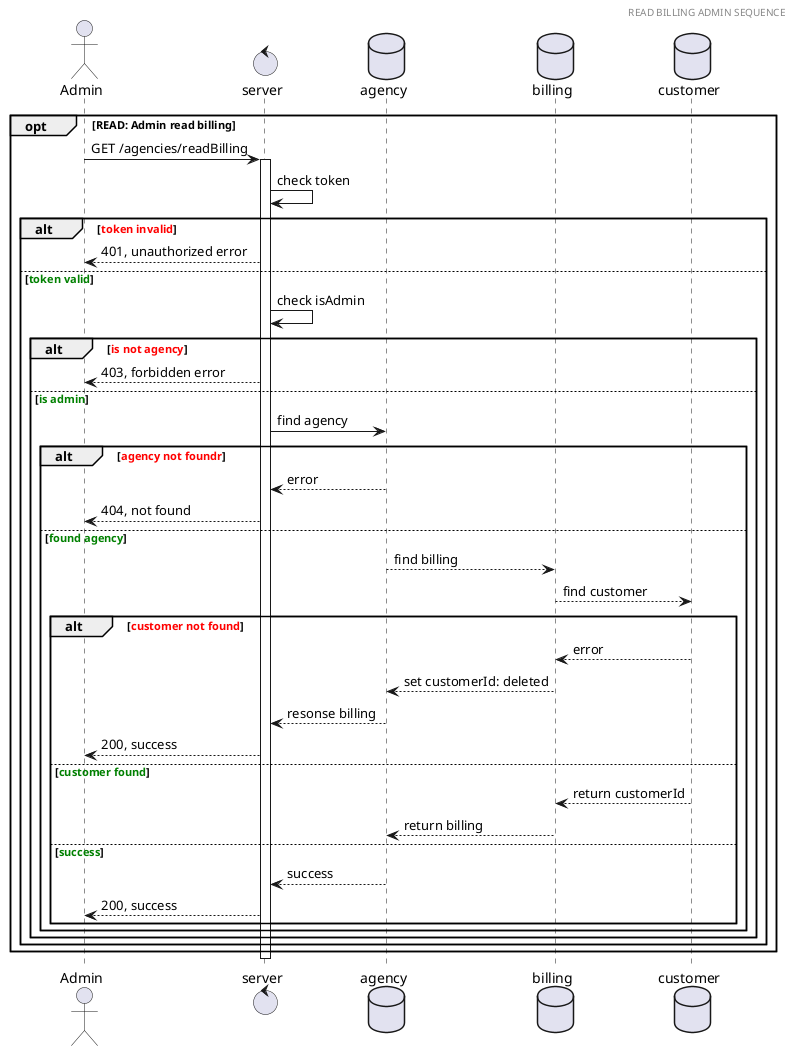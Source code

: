 @startuml read billing admin sequence

header READ BILLING ADMIN SEQUENCE
actor Admin 
control server
database agency
database billing
database customer

opt READ: Admin read billing
  Admin -> server: GET /agencies/readBilling
  activate server
  server -> server: check token
  alt <font color=red>token invalid</font>
    server --> Admin: 401, unauthorized error
  else <font color=green>token valid</font>
    server -> server: check isAdmin
    alt <font color=red>is not agency</font>
      server --> Admin: 403, forbidden error
    else <font color=green>is admin</font>
      server -> agency: find agency
      alt <font color=red>agency not foundr</font>
        agency --> server: error
        server --> Admin: 404, not found
      else <font color=green>found agency</font>
        agency --> billing: find billing
        billing --> customer: find customer
        alt <font color=red>customer not found</font>
          customer --> billing: error
          billing --> agency: set customerId: deleted
          agency --> server: resonse billing
          server --> Admin: 200, success
        else <font color=green>customer found</font>
          customer --> billing: return customerId
          billing --> agency: return billing  
        else <font color=green>success</font>
          agency --> server: success
          server --> Admin: 200, success
          end
        end
      end
    end
  end
    deactivate server


@enduml